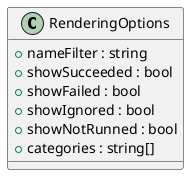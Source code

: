 @startuml
class RenderingOptions {
    + nameFilter : string
    + showSucceeded : bool
    + showFailed : bool
    + showIgnored : bool
    + showNotRunned : bool
    + categories : string[]
}
@enduml
